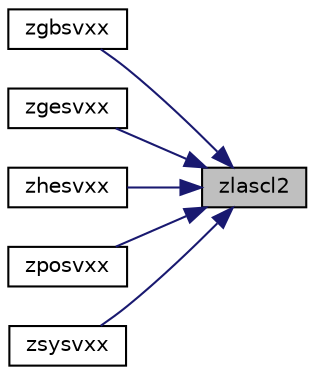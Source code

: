 digraph "zlascl2"
{
 // LATEX_PDF_SIZE
  edge [fontname="Helvetica",fontsize="10",labelfontname="Helvetica",labelfontsize="10"];
  node [fontname="Helvetica",fontsize="10",shape=record];
  rankdir="RL";
  Node1 [label="zlascl2",height=0.2,width=0.4,color="black", fillcolor="grey75", style="filled", fontcolor="black",tooltip="ZLASCL2 performs diagonal scaling on a matrix."];
  Node1 -> Node2 [dir="back",color="midnightblue",fontsize="10",style="solid",fontname="Helvetica"];
  Node2 [label="zgbsvxx",height=0.2,width=0.4,color="black", fillcolor="white", style="filled",URL="$zgbsvxx_8f.html#ad0be5b79eba27d25c57e5a605bf4d730",tooltip="ZGBSVXX computes the solution to system of linear equations A * X = B for GB matrices"];
  Node1 -> Node3 [dir="back",color="midnightblue",fontsize="10",style="solid",fontname="Helvetica"];
  Node3 [label="zgesvxx",height=0.2,width=0.4,color="black", fillcolor="white", style="filled",URL="$zgesvxx_8f.html#aff43ace945f982f6612eeace3c1b4f3b",tooltip="ZGESVXX computes the solution to system of linear equations A * X = B for GE matrices"];
  Node1 -> Node4 [dir="back",color="midnightblue",fontsize="10",style="solid",fontname="Helvetica"];
  Node4 [label="zhesvxx",height=0.2,width=0.4,color="black", fillcolor="white", style="filled",URL="$zhesvxx_8f.html#ac88f65d92fcfb5322e83248322587782",tooltip="ZHESVXX computes the solution to system of linear equations A * X = B for HE matrices"];
  Node1 -> Node5 [dir="back",color="midnightblue",fontsize="10",style="solid",fontname="Helvetica"];
  Node5 [label="zposvxx",height=0.2,width=0.4,color="black", fillcolor="white", style="filled",URL="$zposvxx_8f.html#a3536bbd664c6152bca5e47cffd0c6676",tooltip="ZPOSVXX computes the solution to system of linear equations A * X = B for PO matrices"];
  Node1 -> Node6 [dir="back",color="midnightblue",fontsize="10",style="solid",fontname="Helvetica"];
  Node6 [label="zsysvxx",height=0.2,width=0.4,color="black", fillcolor="white", style="filled",URL="$zsysvxx_8f.html#a1b7d9097a3e5d0b85c257f2f84c12f0e",tooltip="ZSYSVXX computes the solution to system of linear equations A * X = B for SY matrices"];
}

